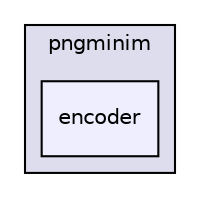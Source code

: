 digraph "png/lpng1612/contrib/pngminim/encoder" {
  compound=true
  node [ fontsize="10", fontname="Helvetica"];
  edge [ labelfontsize="10", labelfontname="Helvetica"];
  subgraph clusterdir_23bb6e86d6858176ad9e84456f3979ab {
    graph [ bgcolor="#ddddee", pencolor="black", label="pngminim" fontname="Helvetica", fontsize="10", URL="dir_23bb6e86d6858176ad9e84456f3979ab.html"]
  dir_94fc63a7f2bd8a4618249a5f46767d9d [shape=box, label="encoder", style="filled", fillcolor="#eeeeff", pencolor="black", URL="dir_94fc63a7f2bd8a4618249a5f46767d9d.html"];
  }
}
